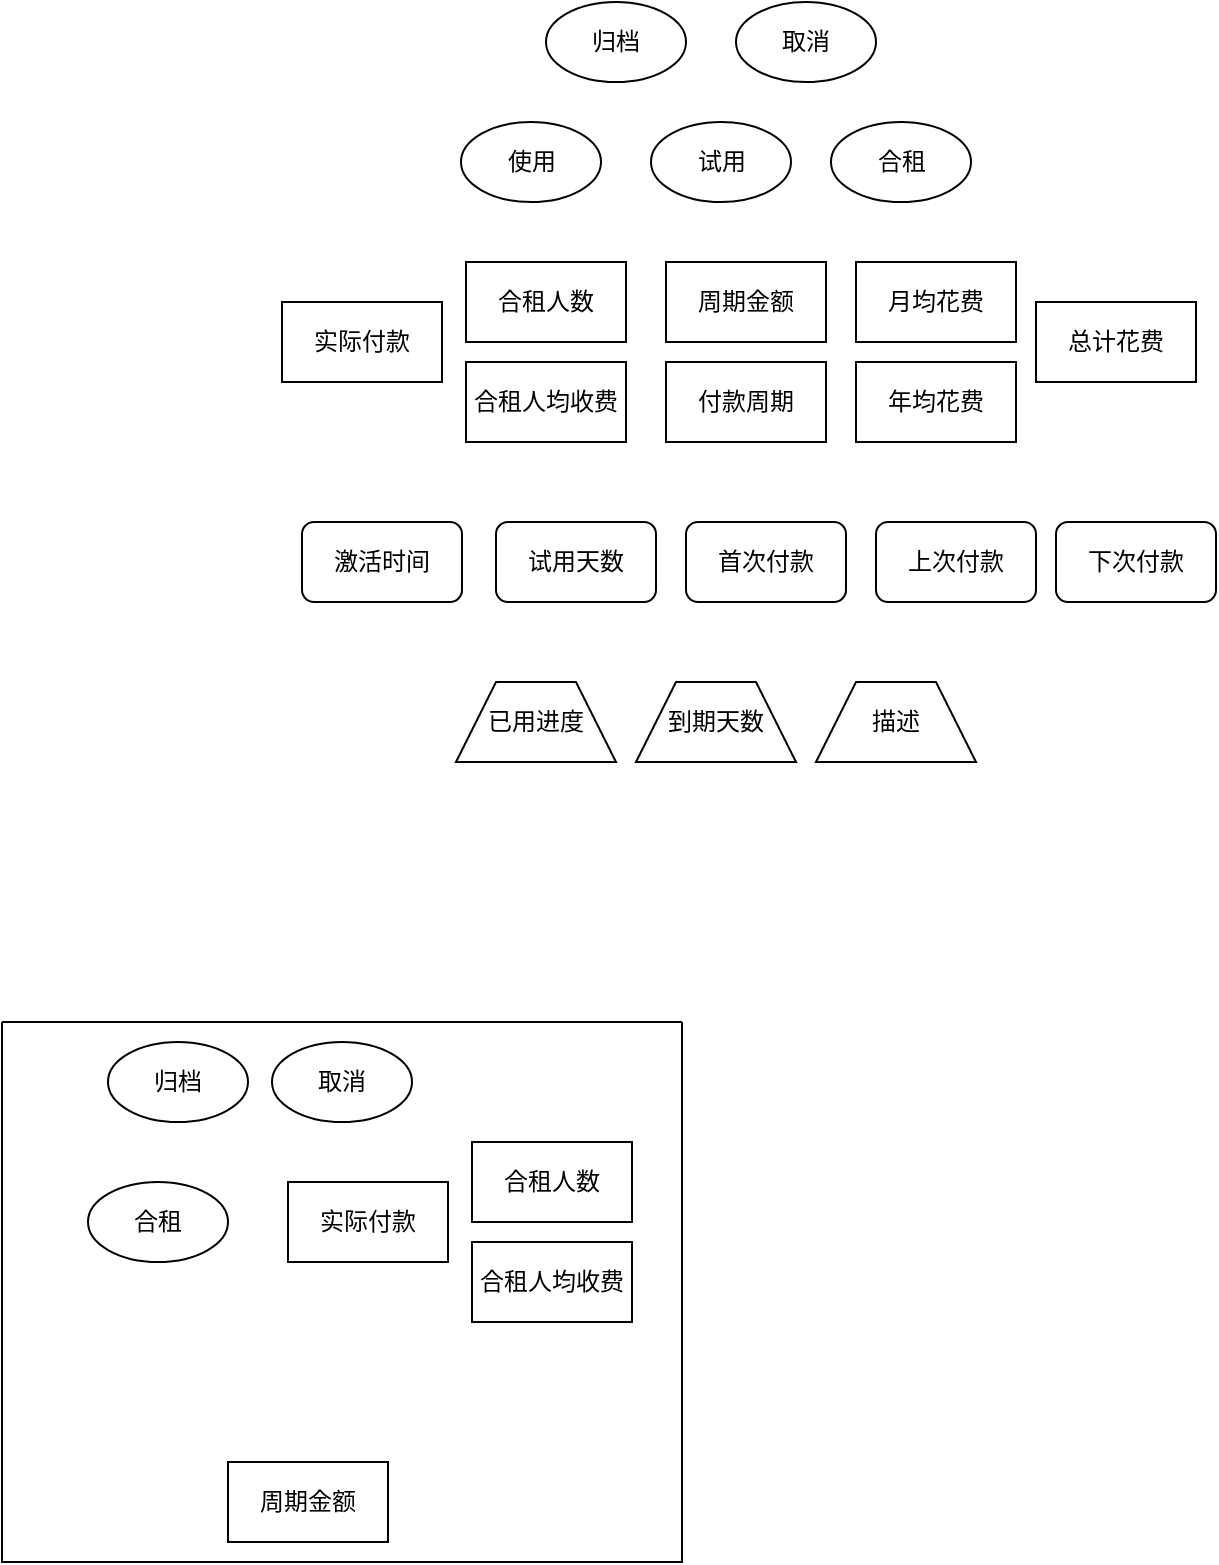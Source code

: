 <mxfile version="18.0.0" type="github">
  <diagram id="C5RBs43oDa-KdzZeNtuy" name="Page-1">
    <mxGraphModel dx="1863" dy="581" grid="1" gridSize="10" guides="1" tooltips="1" connect="1" arrows="1" fold="1" page="1" pageScale="1" pageWidth="827" pageHeight="1169" math="0" shadow="0">
      <root>
        <mxCell id="WIyWlLk6GJQsqaUBKTNV-0" />
        <mxCell id="WIyWlLk6GJQsqaUBKTNV-1" parent="WIyWlLk6GJQsqaUBKTNV-0" />
        <mxCell id="hNW3pUml-DLnn2sBiEHX-16" value="试用" style="ellipse;whiteSpace=wrap;html=1;rounded=0;" vertex="1" parent="WIyWlLk6GJQsqaUBKTNV-1">
          <mxGeometry x="-435.5" y="230" width="70" height="40" as="geometry" />
        </mxCell>
        <mxCell id="hNW3pUml-DLnn2sBiEHX-17" value="合租" style="ellipse;whiteSpace=wrap;html=1;rounded=0;" vertex="1" parent="WIyWlLk6GJQsqaUBKTNV-1">
          <mxGeometry x="-345.5" y="230" width="70" height="40" as="geometry" />
        </mxCell>
        <mxCell id="hNW3pUml-DLnn2sBiEHX-18" value="取消" style="ellipse;whiteSpace=wrap;html=1;rounded=0;" vertex="1" parent="WIyWlLk6GJQsqaUBKTNV-1">
          <mxGeometry x="-393" y="170" width="70" height="40" as="geometry" />
        </mxCell>
        <mxCell id="hNW3pUml-DLnn2sBiEHX-19" value="归档" style="ellipse;whiteSpace=wrap;html=1;rounded=0;" vertex="1" parent="WIyWlLk6GJQsqaUBKTNV-1">
          <mxGeometry x="-488" y="170" width="70" height="40" as="geometry" />
        </mxCell>
        <mxCell id="hNW3pUml-DLnn2sBiEHX-20" value="使用" style="ellipse;whiteSpace=wrap;html=1;rounded=0;" vertex="1" parent="WIyWlLk6GJQsqaUBKTNV-1">
          <mxGeometry x="-530.5" y="230" width="70" height="40" as="geometry" />
        </mxCell>
        <mxCell id="hNW3pUml-DLnn2sBiEHX-21" value="激活时间" style="rounded=1;whiteSpace=wrap;html=1;" vertex="1" parent="WIyWlLk6GJQsqaUBKTNV-1">
          <mxGeometry x="-610" y="430" width="80" height="40" as="geometry" />
        </mxCell>
        <mxCell id="hNW3pUml-DLnn2sBiEHX-22" value="首次付款" style="rounded=1;whiteSpace=wrap;html=1;" vertex="1" parent="WIyWlLk6GJQsqaUBKTNV-1">
          <mxGeometry x="-418" y="430" width="80" height="40" as="geometry" />
        </mxCell>
        <mxCell id="hNW3pUml-DLnn2sBiEHX-23" value="上次付款" style="rounded=1;whiteSpace=wrap;html=1;" vertex="1" parent="WIyWlLk6GJQsqaUBKTNV-1">
          <mxGeometry x="-323" y="430" width="80" height="40" as="geometry" />
        </mxCell>
        <mxCell id="hNW3pUml-DLnn2sBiEHX-24" value="下次付款" style="rounded=1;whiteSpace=wrap;html=1;" vertex="1" parent="WIyWlLk6GJQsqaUBKTNV-1">
          <mxGeometry x="-233" y="430" width="80" height="40" as="geometry" />
        </mxCell>
        <mxCell id="hNW3pUml-DLnn2sBiEHX-25" value="月均花费" style="whiteSpace=wrap;html=1;rounded=0;" vertex="1" parent="WIyWlLk6GJQsqaUBKTNV-1">
          <mxGeometry x="-333" y="300" width="80" height="40" as="geometry" />
        </mxCell>
        <mxCell id="hNW3pUml-DLnn2sBiEHX-28" value="年均花费" style="whiteSpace=wrap;html=1;rounded=0;" vertex="1" parent="WIyWlLk6GJQsqaUBKTNV-1">
          <mxGeometry x="-333" y="350" width="80" height="40" as="geometry" />
        </mxCell>
        <mxCell id="hNW3pUml-DLnn2sBiEHX-29" value="周期金额" style="whiteSpace=wrap;html=1;rounded=0;" vertex="1" parent="WIyWlLk6GJQsqaUBKTNV-1">
          <mxGeometry x="-428" y="300" width="80" height="40" as="geometry" />
        </mxCell>
        <mxCell id="hNW3pUml-DLnn2sBiEHX-30" value="总计花费" style="whiteSpace=wrap;html=1;rounded=0;" vertex="1" parent="WIyWlLk6GJQsqaUBKTNV-1">
          <mxGeometry x="-243" y="320" width="80" height="40" as="geometry" />
        </mxCell>
        <mxCell id="hNW3pUml-DLnn2sBiEHX-34" value="实际付款" style="whiteSpace=wrap;html=1;rounded=0;" vertex="1" parent="WIyWlLk6GJQsqaUBKTNV-1">
          <mxGeometry x="-620" y="320" width="80" height="40" as="geometry" />
        </mxCell>
        <mxCell id="hNW3pUml-DLnn2sBiEHX-39" value="已用进度" style="shape=trapezoid;perimeter=trapezoidPerimeter;whiteSpace=wrap;html=1;fixedSize=1;rounded=0;" vertex="1" parent="WIyWlLk6GJQsqaUBKTNV-1">
          <mxGeometry x="-533" y="510" width="80" height="40" as="geometry" />
        </mxCell>
        <mxCell id="hNW3pUml-DLnn2sBiEHX-40" value="到期天数" style="shape=trapezoid;perimeter=trapezoidPerimeter;whiteSpace=wrap;html=1;fixedSize=1;rounded=0;" vertex="1" parent="WIyWlLk6GJQsqaUBKTNV-1">
          <mxGeometry x="-443" y="510" width="80" height="40" as="geometry" />
        </mxCell>
        <mxCell id="hNW3pUml-DLnn2sBiEHX-41" value="描述" style="shape=trapezoid;perimeter=trapezoidPerimeter;whiteSpace=wrap;html=1;fixedSize=1;rounded=0;" vertex="1" parent="WIyWlLk6GJQsqaUBKTNV-1">
          <mxGeometry x="-353" y="510" width="80" height="40" as="geometry" />
        </mxCell>
        <mxCell id="hNW3pUml-DLnn2sBiEHX-42" value="付款周期" style="whiteSpace=wrap;html=1;rounded=0;" vertex="1" parent="WIyWlLk6GJQsqaUBKTNV-1">
          <mxGeometry x="-428" y="350" width="80" height="40" as="geometry" />
        </mxCell>
        <mxCell id="hNW3pUml-DLnn2sBiEHX-43" value="试用天数" style="rounded=1;whiteSpace=wrap;html=1;" vertex="1" parent="WIyWlLk6GJQsqaUBKTNV-1">
          <mxGeometry x="-513" y="430" width="80" height="40" as="geometry" />
        </mxCell>
        <mxCell id="hNW3pUml-DLnn2sBiEHX-44" value="合租人数" style="whiteSpace=wrap;html=1;rounded=0;" vertex="1" parent="WIyWlLk6GJQsqaUBKTNV-1">
          <mxGeometry x="-528" y="300" width="80" height="40" as="geometry" />
        </mxCell>
        <mxCell id="hNW3pUml-DLnn2sBiEHX-45" value="合租人均收费" style="whiteSpace=wrap;html=1;rounded=0;" vertex="1" parent="WIyWlLk6GJQsqaUBKTNV-1">
          <mxGeometry x="-528" y="350" width="80" height="40" as="geometry" />
        </mxCell>
        <mxCell id="R6iBqLD09b7fv7r1drq2-0" value="" style="swimlane;startSize=0;rounded=0;" vertex="1" parent="WIyWlLk6GJQsqaUBKTNV-1">
          <mxGeometry x="-760" y="680" width="340" height="270" as="geometry">
            <mxRectangle x="-773" y="660" width="80" height="70" as="alternateBounds" />
          </mxGeometry>
        </mxCell>
        <mxCell id="R6iBqLD09b7fv7r1drq2-5" value="归档" style="ellipse;whiteSpace=wrap;html=1;rounded=0;" vertex="1" parent="R6iBqLD09b7fv7r1drq2-0">
          <mxGeometry x="53" y="10" width="70" height="40" as="geometry" />
        </mxCell>
        <mxCell id="R6iBqLD09b7fv7r1drq2-6" value="取消" style="ellipse;whiteSpace=wrap;html=1;rounded=0;" vertex="1" parent="R6iBqLD09b7fv7r1drq2-0">
          <mxGeometry x="135" y="10" width="70" height="40" as="geometry" />
        </mxCell>
        <mxCell id="R6iBqLD09b7fv7r1drq2-7" value="周期金额" style="whiteSpace=wrap;html=1;rounded=0;" vertex="1" parent="R6iBqLD09b7fv7r1drq2-0">
          <mxGeometry x="113" y="220" width="80" height="40" as="geometry" />
        </mxCell>
        <mxCell id="R6iBqLD09b7fv7r1drq2-8" value="合租" style="ellipse;whiteSpace=wrap;html=1;rounded=0;" vertex="1" parent="R6iBqLD09b7fv7r1drq2-0">
          <mxGeometry x="43" y="80" width="70" height="40" as="geometry" />
        </mxCell>
        <mxCell id="R6iBqLD09b7fv7r1drq2-9" value="实际付款" style="whiteSpace=wrap;html=1;rounded=0;" vertex="1" parent="R6iBqLD09b7fv7r1drq2-0">
          <mxGeometry x="143" y="80" width="80" height="40" as="geometry" />
        </mxCell>
        <mxCell id="R6iBqLD09b7fv7r1drq2-10" value="合租人数" style="whiteSpace=wrap;html=1;rounded=0;" vertex="1" parent="R6iBqLD09b7fv7r1drq2-0">
          <mxGeometry x="235" y="60" width="80" height="40" as="geometry" />
        </mxCell>
        <mxCell id="R6iBqLD09b7fv7r1drq2-11" value="合租人均收费" style="whiteSpace=wrap;html=1;rounded=0;" vertex="1" parent="R6iBqLD09b7fv7r1drq2-0">
          <mxGeometry x="235" y="110" width="80" height="40" as="geometry" />
        </mxCell>
      </root>
    </mxGraphModel>
  </diagram>
</mxfile>
